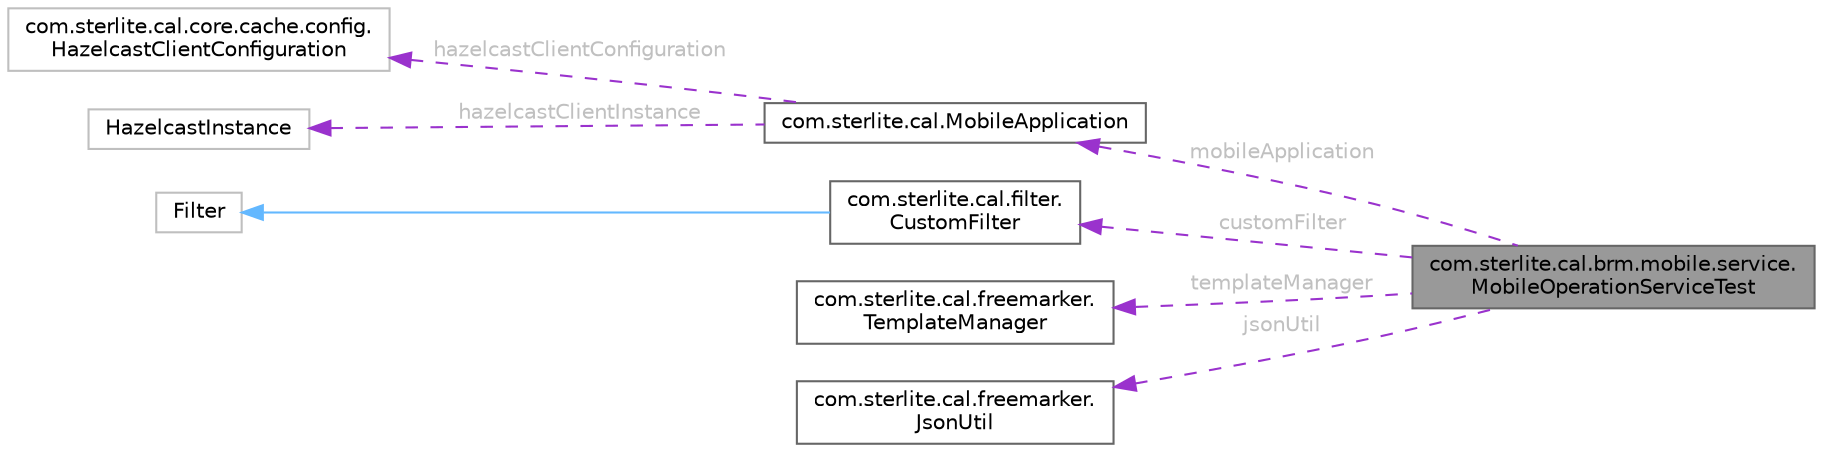 digraph "com.sterlite.cal.brm.mobile.service.MobileOperationServiceTest"
{
 // LATEX_PDF_SIZE
  bgcolor="transparent";
  edge [fontname=Helvetica,fontsize=10,labelfontname=Helvetica,labelfontsize=10];
  node [fontname=Helvetica,fontsize=10,shape=box,height=0.2,width=0.4];
  rankdir="LR";
  Node1 [id="Node000001",label="com.sterlite.cal.brm.mobile.service.\lMobileOperationServiceTest",height=0.2,width=0.4,color="gray40", fillcolor="grey60", style="filled", fontcolor="black",tooltip=" "];
  Node2 -> Node1 [id="edge1_Node000001_Node000002",dir="back",color="darkorchid3",style="dashed",tooltip=" ",label=" mobileApplication",fontcolor="grey" ];
  Node2 [id="Node000002",label="com.sterlite.cal.MobileApplication",height=0.2,width=0.4,color="gray40", fillcolor="white", style="filled",URL="$classcom_1_1sterlite_1_1cal_1_1_mobile_application.html",tooltip=" "];
  Node3 -> Node2 [id="edge2_Node000002_Node000003",dir="back",color="darkorchid3",style="dashed",tooltip=" ",label=" hazelcastClientConfiguration",fontcolor="grey" ];
  Node3 [id="Node000003",label="com.sterlite.cal.core.cache.config.\lHazelcastClientConfiguration",height=0.2,width=0.4,color="grey75", fillcolor="white", style="filled",URL="$classcom_1_1sterlite_1_1cal_1_1core_1_1cache_1_1config_1_1_hazelcast_client_configuration.html",tooltip=" "];
  Node4 -> Node2 [id="edge3_Node000002_Node000004",dir="back",color="darkorchid3",style="dashed",tooltip=" ",label=" hazelcastClientInstance",fontcolor="grey" ];
  Node4 [id="Node000004",label="HazelcastInstance",height=0.2,width=0.4,color="grey75", fillcolor="white", style="filled",tooltip=" "];
  Node5 -> Node1 [id="edge4_Node000001_Node000005",dir="back",color="darkorchid3",style="dashed",tooltip=" ",label=" customFilter",fontcolor="grey" ];
  Node5 [id="Node000005",label="com.sterlite.cal.filter.\lCustomFilter",height=0.2,width=0.4,color="gray40", fillcolor="white", style="filled",URL="$classcom_1_1sterlite_1_1cal_1_1filter_1_1_custom_filter.html",tooltip=" "];
  Node6 -> Node5 [id="edge5_Node000005_Node000006",dir="back",color="steelblue1",style="solid",tooltip=" "];
  Node6 [id="Node000006",label="Filter",height=0.2,width=0.4,color="grey75", fillcolor="white", style="filled",tooltip=" "];
  Node7 -> Node1 [id="edge6_Node000001_Node000007",dir="back",color="darkorchid3",style="dashed",tooltip=" ",label=" templateManager",fontcolor="grey" ];
  Node7 [id="Node000007",label="com.sterlite.cal.freemarker.\lTemplateManager",height=0.2,width=0.4,color="gray40", fillcolor="white", style="filled",URL="$classcom_1_1sterlite_1_1cal_1_1freemarker_1_1_template_manager.html",tooltip=" "];
  Node8 -> Node1 [id="edge7_Node000001_Node000008",dir="back",color="darkorchid3",style="dashed",tooltip=" ",label=" jsonUtil",fontcolor="grey" ];
  Node8 [id="Node000008",label="com.sterlite.cal.freemarker.\lJsonUtil",height=0.2,width=0.4,color="gray40", fillcolor="white", style="filled",URL="$classcom_1_1sterlite_1_1cal_1_1freemarker_1_1_json_util.html",tooltip=" "];
}
